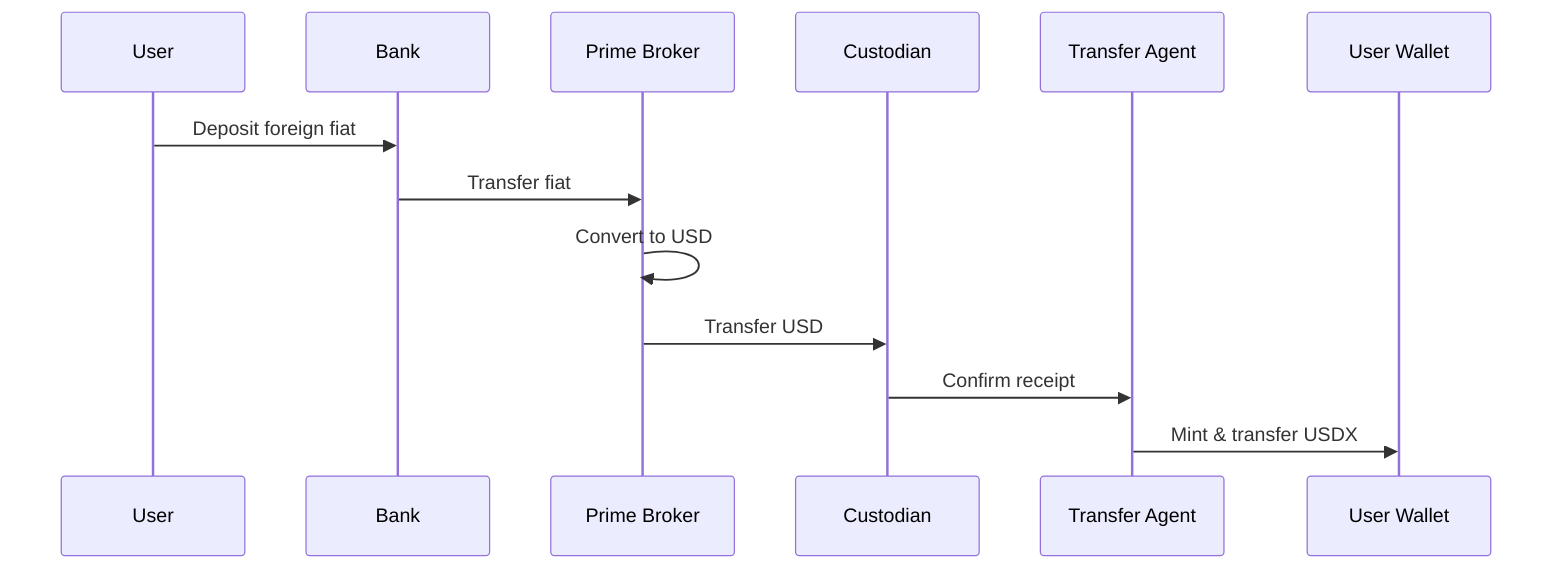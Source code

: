 sequenceDiagram
    User->>Bank: Deposit foreign fiat
    Bank->>Prime Broker: Transfer fiat
    Prime Broker->>Prime Broker: Convert to USD
    Prime Broker->>Custodian: Transfer USD
    Custodian->>Transfer Agent: Confirm receipt
    Transfer Agent->>User Wallet: Mint & transfer USDX